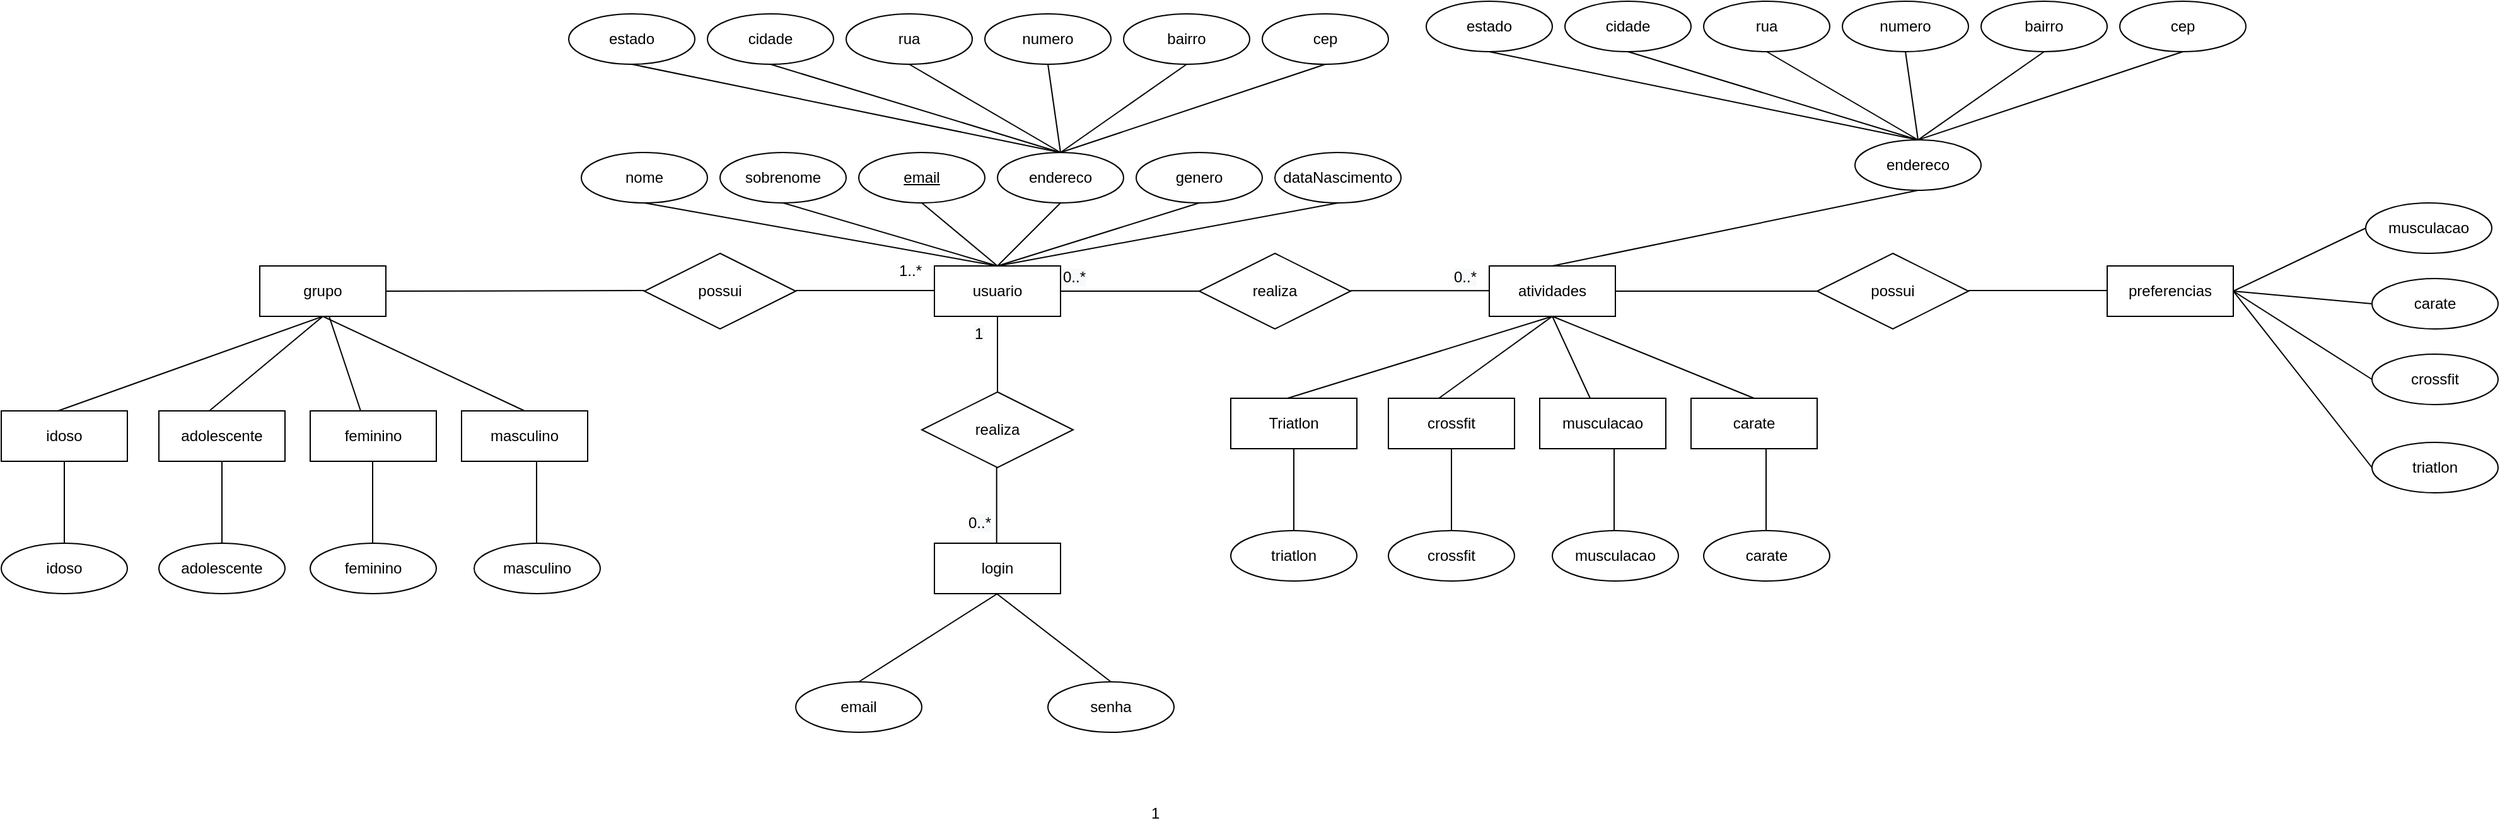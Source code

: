 <mxfile version="20.4.0" type="github">
  <diagram id="R2lEEEUBdFMjLlhIrx00" name="Page-1">
    <mxGraphModel dx="2272" dy="771" grid="1" gridSize="10" guides="1" tooltips="1" connect="1" arrows="1" fold="1" page="1" pageScale="1" pageWidth="850" pageHeight="1100" math="0" shadow="0" extFonts="Permanent Marker^https://fonts.googleapis.com/css?family=Permanent+Marker">
      <root>
        <mxCell id="0" />
        <mxCell id="1" parent="0" />
        <mxCell id="oBgnlFdQcoA53DmmKUFj-34" value="usuario" style="whiteSpace=wrap;html=1;align=center;" parent="1" vertex="1">
          <mxGeometry x="140" y="270" width="100" height="40" as="geometry" />
        </mxCell>
        <mxCell id="oBgnlFdQcoA53DmmKUFj-40" value="endereco" style="ellipse;whiteSpace=wrap;html=1;align=center;" parent="1" vertex="1">
          <mxGeometry x="190" y="180" width="100" height="40" as="geometry" />
        </mxCell>
        <mxCell id="oBgnlFdQcoA53DmmKUFj-41" value="genero" style="ellipse;whiteSpace=wrap;html=1;align=center;" parent="1" vertex="1">
          <mxGeometry x="300" y="180" width="100" height="40" as="geometry" />
        </mxCell>
        <mxCell id="oBgnlFdQcoA53DmmKUFj-43" value="dataNascimento" style="ellipse;whiteSpace=wrap;html=1;align=center;" parent="1" vertex="1">
          <mxGeometry x="410" y="180" width="100" height="40" as="geometry" />
        </mxCell>
        <mxCell id="oBgnlFdQcoA53DmmKUFj-44" value="nome" style="ellipse;whiteSpace=wrap;html=1;align=center;" parent="1" vertex="1">
          <mxGeometry x="-140" y="180" width="100" height="40" as="geometry" />
        </mxCell>
        <mxCell id="oBgnlFdQcoA53DmmKUFj-45" value="login" style="whiteSpace=wrap;html=1;align=center;" parent="1" vertex="1">
          <mxGeometry x="140" y="490" width="100" height="40" as="geometry" />
        </mxCell>
        <mxCell id="oBgnlFdQcoA53DmmKUFj-46" value="atividades" style="whiteSpace=wrap;html=1;align=center;" parent="1" vertex="1">
          <mxGeometry x="580" y="270" width="100" height="40" as="geometry" />
        </mxCell>
        <mxCell id="oBgnlFdQcoA53DmmKUFj-47" value="email" style="ellipse;whiteSpace=wrap;html=1;align=center;fontStyle=4;" parent="1" vertex="1">
          <mxGeometry x="80" y="180" width="100" height="40" as="geometry" />
        </mxCell>
        <mxCell id="oBgnlFdQcoA53DmmKUFj-48" value="&lt;span style=&quot;font-weight: normal;&quot;&gt;rua&lt;/span&gt;" style="ellipse;whiteSpace=wrap;html=1;align=center;fontStyle=1" parent="1" vertex="1">
          <mxGeometry x="70" y="70" width="100" height="40" as="geometry" />
        </mxCell>
        <mxCell id="oBgnlFdQcoA53DmmKUFj-49" value="cep" style="ellipse;whiteSpace=wrap;html=1;align=center;" parent="1" vertex="1">
          <mxGeometry x="400" y="70" width="100" height="40" as="geometry" />
        </mxCell>
        <mxCell id="oBgnlFdQcoA53DmmKUFj-50" value="bairro" style="ellipse;whiteSpace=wrap;html=1;align=center;" parent="1" vertex="1">
          <mxGeometry x="290" y="70" width="100" height="40" as="geometry" />
        </mxCell>
        <mxCell id="oBgnlFdQcoA53DmmKUFj-51" value="cidade" style="ellipse;whiteSpace=wrap;html=1;align=center;" parent="1" vertex="1">
          <mxGeometry x="-40" y="70" width="100" height="40" as="geometry" />
        </mxCell>
        <mxCell id="oBgnlFdQcoA53DmmKUFj-52" value="estado" style="ellipse;whiteSpace=wrap;html=1;align=center;" parent="1" vertex="1">
          <mxGeometry x="-150" y="70" width="100" height="40" as="geometry" />
        </mxCell>
        <mxCell id="oBgnlFdQcoA53DmmKUFj-53" value="numero" style="ellipse;whiteSpace=wrap;html=1;align=center;" parent="1" vertex="1">
          <mxGeometry x="180" y="70" width="100" height="40" as="geometry" />
        </mxCell>
        <mxCell id="oBgnlFdQcoA53DmmKUFj-54" value="sobrenome" style="ellipse;whiteSpace=wrap;html=1;align=center;" parent="1" vertex="1">
          <mxGeometry x="-30" y="180" width="100" height="40" as="geometry" />
        </mxCell>
        <mxCell id="oBgnlFdQcoA53DmmKUFj-55" value="" style="endArrow=none;html=1;rounded=0;entryX=0.5;entryY=1;entryDx=0;entryDy=0;" parent="1" target="oBgnlFdQcoA53DmmKUFj-49" edge="1">
          <mxGeometry width="50" height="50" relative="1" as="geometry">
            <mxPoint x="240" y="180" as="sourcePoint" />
            <mxPoint x="290" y="130" as="targetPoint" />
          </mxGeometry>
        </mxCell>
        <mxCell id="oBgnlFdQcoA53DmmKUFj-56" value="" style="endArrow=none;html=1;rounded=0;entryX=0.5;entryY=1;entryDx=0;entryDy=0;exitX=0.5;exitY=0;exitDx=0;exitDy=0;" parent="1" source="oBgnlFdQcoA53DmmKUFj-40" target="oBgnlFdQcoA53DmmKUFj-50" edge="1">
          <mxGeometry width="50" height="50" relative="1" as="geometry">
            <mxPoint x="250" y="180" as="sourcePoint" />
            <mxPoint x="310" y="110" as="targetPoint" />
          </mxGeometry>
        </mxCell>
        <mxCell id="oBgnlFdQcoA53DmmKUFj-57" value="" style="endArrow=none;html=1;rounded=0;entryX=0.5;entryY=1;entryDx=0;entryDy=0;" parent="1" target="oBgnlFdQcoA53DmmKUFj-53" edge="1">
          <mxGeometry width="50" height="50" relative="1" as="geometry">
            <mxPoint x="240" y="180" as="sourcePoint" />
            <mxPoint x="350" y="120" as="targetPoint" />
          </mxGeometry>
        </mxCell>
        <mxCell id="oBgnlFdQcoA53DmmKUFj-58" value="" style="endArrow=none;html=1;rounded=0;entryX=0.5;entryY=1;entryDx=0;entryDy=0;" parent="1" target="oBgnlFdQcoA53DmmKUFj-48" edge="1">
          <mxGeometry width="50" height="50" relative="1" as="geometry">
            <mxPoint x="240" y="180" as="sourcePoint" />
            <mxPoint x="240" y="120" as="targetPoint" />
          </mxGeometry>
        </mxCell>
        <mxCell id="oBgnlFdQcoA53DmmKUFj-59" value="" style="endArrow=none;html=1;rounded=0;entryX=0.5;entryY=1;entryDx=0;entryDy=0;" parent="1" target="oBgnlFdQcoA53DmmKUFj-51" edge="1">
          <mxGeometry width="50" height="50" relative="1" as="geometry">
            <mxPoint x="240" y="180" as="sourcePoint" />
            <mxPoint x="130" y="120" as="targetPoint" />
          </mxGeometry>
        </mxCell>
        <mxCell id="oBgnlFdQcoA53DmmKUFj-60" value="" style="endArrow=none;html=1;rounded=0;entryX=0.5;entryY=1;entryDx=0;entryDy=0;" parent="1" target="oBgnlFdQcoA53DmmKUFj-52" edge="1">
          <mxGeometry width="50" height="50" relative="1" as="geometry">
            <mxPoint x="240" y="180" as="sourcePoint" />
            <mxPoint x="20" y="120" as="targetPoint" />
          </mxGeometry>
        </mxCell>
        <mxCell id="oBgnlFdQcoA53DmmKUFj-61" value="" style="endArrow=none;html=1;rounded=0;entryX=0.5;entryY=1;entryDx=0;entryDy=0;exitX=0.5;exitY=0;exitDx=0;exitDy=0;" parent="1" source="oBgnlFdQcoA53DmmKUFj-34" target="oBgnlFdQcoA53DmmKUFj-47" edge="1">
          <mxGeometry width="50" height="50" relative="1" as="geometry">
            <mxPoint x="150" y="290" as="sourcePoint" />
            <mxPoint x="140" y="220" as="targetPoint" />
          </mxGeometry>
        </mxCell>
        <mxCell id="oBgnlFdQcoA53DmmKUFj-62" value="" style="endArrow=none;html=1;rounded=0;entryX=0.5;entryY=1;entryDx=0;entryDy=0;" parent="1" target="oBgnlFdQcoA53DmmKUFj-54" edge="1">
          <mxGeometry width="50" height="50" relative="1" as="geometry">
            <mxPoint x="190" y="270" as="sourcePoint" />
            <mxPoint x="140" y="230" as="targetPoint" />
          </mxGeometry>
        </mxCell>
        <mxCell id="oBgnlFdQcoA53DmmKUFj-63" value="" style="endArrow=none;html=1;rounded=0;entryX=0.5;entryY=1;entryDx=0;entryDy=0;exitX=0.5;exitY=0;exitDx=0;exitDy=0;" parent="1" source="oBgnlFdQcoA53DmmKUFj-34" target="oBgnlFdQcoA53DmmKUFj-44" edge="1">
          <mxGeometry width="50" height="50" relative="1" as="geometry">
            <mxPoint x="200" y="280" as="sourcePoint" />
            <mxPoint x="30" y="230" as="targetPoint" />
          </mxGeometry>
        </mxCell>
        <mxCell id="oBgnlFdQcoA53DmmKUFj-64" value="" style="endArrow=none;html=1;rounded=0;entryX=0.5;entryY=1;entryDx=0;entryDy=0;" parent="1" target="oBgnlFdQcoA53DmmKUFj-40" edge="1">
          <mxGeometry width="50" height="50" relative="1" as="geometry">
            <mxPoint x="190" y="270" as="sourcePoint" />
            <mxPoint x="40" y="240" as="targetPoint" />
          </mxGeometry>
        </mxCell>
        <mxCell id="oBgnlFdQcoA53DmmKUFj-65" value="" style="endArrow=none;html=1;rounded=0;entryX=0.5;entryY=1;entryDx=0;entryDy=0;" parent="1" target="oBgnlFdQcoA53DmmKUFj-41" edge="1">
          <mxGeometry width="50" height="50" relative="1" as="geometry">
            <mxPoint x="190" y="270" as="sourcePoint" />
            <mxPoint x="250" y="230" as="targetPoint" />
          </mxGeometry>
        </mxCell>
        <mxCell id="oBgnlFdQcoA53DmmKUFj-66" value="" style="endArrow=none;html=1;rounded=0;entryX=0.5;entryY=1;entryDx=0;entryDy=0;exitX=0.5;exitY=0;exitDx=0;exitDy=0;" parent="1" source="oBgnlFdQcoA53DmmKUFj-34" target="oBgnlFdQcoA53DmmKUFj-43" edge="1">
          <mxGeometry width="50" height="50" relative="1" as="geometry">
            <mxPoint x="200" y="280" as="sourcePoint" />
            <mxPoint x="360" y="230" as="targetPoint" />
          </mxGeometry>
        </mxCell>
        <mxCell id="oBgnlFdQcoA53DmmKUFj-67" value="realiza" style="shape=rhombus;perimeter=rhombusPerimeter;whiteSpace=wrap;html=1;align=center;" parent="1" vertex="1">
          <mxGeometry x="350" y="260" width="120" height="60" as="geometry" />
        </mxCell>
        <mxCell id="oBgnlFdQcoA53DmmKUFj-68" value="" style="endArrow=none;html=1;rounded=0;exitX=1;exitY=0.5;exitDx=0;exitDy=0;entryX=0;entryY=0.5;entryDx=0;entryDy=0;" parent="1" source="oBgnlFdQcoA53DmmKUFj-34" target="oBgnlFdQcoA53DmmKUFj-67" edge="1">
          <mxGeometry width="50" height="50" relative="1" as="geometry">
            <mxPoint x="260" y="280" as="sourcePoint" />
            <mxPoint x="310" y="230" as="targetPoint" />
          </mxGeometry>
        </mxCell>
        <mxCell id="oBgnlFdQcoA53DmmKUFj-69" value="" style="endArrow=none;html=1;rounded=0;exitX=1;exitY=0.5;exitDx=0;exitDy=0;entryX=0;entryY=0.5;entryDx=0;entryDy=0;" parent="1" edge="1">
          <mxGeometry width="50" height="50" relative="1" as="geometry">
            <mxPoint x="470" y="289.67" as="sourcePoint" />
            <mxPoint x="580" y="289.67" as="targetPoint" />
          </mxGeometry>
        </mxCell>
        <mxCell id="oBgnlFdQcoA53DmmKUFj-71" value="realiza" style="shape=rhombus;perimeter=rhombusPerimeter;whiteSpace=wrap;html=1;align=center;" parent="1" vertex="1">
          <mxGeometry x="130" y="370" width="120" height="60" as="geometry" />
        </mxCell>
        <mxCell id="oBgnlFdQcoA53DmmKUFj-72" value="" style="endArrow=none;html=1;rounded=0;exitX=0.5;exitY=0;exitDx=0;exitDy=0;entryX=0.5;entryY=1;entryDx=0;entryDy=0;" parent="1" source="oBgnlFdQcoA53DmmKUFj-71" target="oBgnlFdQcoA53DmmKUFj-34" edge="1">
          <mxGeometry width="50" height="50" relative="1" as="geometry">
            <mxPoint x="250" y="300" as="sourcePoint" />
            <mxPoint x="360" y="300" as="targetPoint" />
          </mxGeometry>
        </mxCell>
        <mxCell id="oBgnlFdQcoA53DmmKUFj-73" value="" style="endArrow=none;html=1;rounded=0;exitX=0.5;exitY=0;exitDx=0;exitDy=0;entryX=0.5;entryY=1;entryDx=0;entryDy=0;" parent="1" edge="1">
          <mxGeometry width="50" height="50" relative="1" as="geometry">
            <mxPoint x="189.33" y="490" as="sourcePoint" />
            <mxPoint x="189.33" y="430" as="targetPoint" />
          </mxGeometry>
        </mxCell>
        <mxCell id="oBgnlFdQcoA53DmmKUFj-82" value="endereco" style="ellipse;whiteSpace=wrap;html=1;align=center;" parent="1" vertex="1">
          <mxGeometry x="870" y="170" width="100" height="40" as="geometry" />
        </mxCell>
        <mxCell id="oBgnlFdQcoA53DmmKUFj-83" value="&lt;span style=&quot;font-weight: normal;&quot;&gt;rua&lt;/span&gt;" style="ellipse;whiteSpace=wrap;html=1;align=center;fontStyle=1" parent="1" vertex="1">
          <mxGeometry x="750" y="60" width="100" height="40" as="geometry" />
        </mxCell>
        <mxCell id="oBgnlFdQcoA53DmmKUFj-84" value="cep" style="ellipse;whiteSpace=wrap;html=1;align=center;" parent="1" vertex="1">
          <mxGeometry x="1080" y="60" width="100" height="40" as="geometry" />
        </mxCell>
        <mxCell id="oBgnlFdQcoA53DmmKUFj-85" value="bairro" style="ellipse;whiteSpace=wrap;html=1;align=center;" parent="1" vertex="1">
          <mxGeometry x="970" y="60" width="100" height="40" as="geometry" />
        </mxCell>
        <mxCell id="oBgnlFdQcoA53DmmKUFj-86" value="cidade" style="ellipse;whiteSpace=wrap;html=1;align=center;" parent="1" vertex="1">
          <mxGeometry x="640" y="60" width="100" height="40" as="geometry" />
        </mxCell>
        <mxCell id="oBgnlFdQcoA53DmmKUFj-87" value="estado" style="ellipse;whiteSpace=wrap;html=1;align=center;" parent="1" vertex="1">
          <mxGeometry x="530" y="60" width="100" height="40" as="geometry" />
        </mxCell>
        <mxCell id="oBgnlFdQcoA53DmmKUFj-88" value="numero" style="ellipse;whiteSpace=wrap;html=1;align=center;" parent="1" vertex="1">
          <mxGeometry x="860" y="60" width="100" height="40" as="geometry" />
        </mxCell>
        <mxCell id="oBgnlFdQcoA53DmmKUFj-89" value="" style="endArrow=none;html=1;rounded=0;entryX=0.5;entryY=1;entryDx=0;entryDy=0;" parent="1" target="oBgnlFdQcoA53DmmKUFj-84" edge="1">
          <mxGeometry width="50" height="50" relative="1" as="geometry">
            <mxPoint x="920" y="170" as="sourcePoint" />
            <mxPoint x="970" y="120" as="targetPoint" />
          </mxGeometry>
        </mxCell>
        <mxCell id="oBgnlFdQcoA53DmmKUFj-90" value="" style="endArrow=none;html=1;rounded=0;entryX=0.5;entryY=1;entryDx=0;entryDy=0;exitX=0.5;exitY=0;exitDx=0;exitDy=0;" parent="1" source="oBgnlFdQcoA53DmmKUFj-82" target="oBgnlFdQcoA53DmmKUFj-85" edge="1">
          <mxGeometry width="50" height="50" relative="1" as="geometry">
            <mxPoint x="930" y="170" as="sourcePoint" />
            <mxPoint x="990" y="100" as="targetPoint" />
          </mxGeometry>
        </mxCell>
        <mxCell id="oBgnlFdQcoA53DmmKUFj-91" value="" style="endArrow=none;html=1;rounded=0;entryX=0.5;entryY=1;entryDx=0;entryDy=0;" parent="1" target="oBgnlFdQcoA53DmmKUFj-88" edge="1">
          <mxGeometry width="50" height="50" relative="1" as="geometry">
            <mxPoint x="920" y="170" as="sourcePoint" />
            <mxPoint x="1030" y="110" as="targetPoint" />
          </mxGeometry>
        </mxCell>
        <mxCell id="oBgnlFdQcoA53DmmKUFj-92" value="" style="endArrow=none;html=1;rounded=0;entryX=0.5;entryY=1;entryDx=0;entryDy=0;" parent="1" target="oBgnlFdQcoA53DmmKUFj-83" edge="1">
          <mxGeometry width="50" height="50" relative="1" as="geometry">
            <mxPoint x="920" y="170" as="sourcePoint" />
            <mxPoint x="920" y="110" as="targetPoint" />
          </mxGeometry>
        </mxCell>
        <mxCell id="oBgnlFdQcoA53DmmKUFj-93" value="" style="endArrow=none;html=1;rounded=0;entryX=0.5;entryY=1;entryDx=0;entryDy=0;" parent="1" target="oBgnlFdQcoA53DmmKUFj-86" edge="1">
          <mxGeometry width="50" height="50" relative="1" as="geometry">
            <mxPoint x="920" y="170" as="sourcePoint" />
            <mxPoint x="810" y="110" as="targetPoint" />
          </mxGeometry>
        </mxCell>
        <mxCell id="oBgnlFdQcoA53DmmKUFj-94" value="" style="endArrow=none;html=1;rounded=0;entryX=0.5;entryY=1;entryDx=0;entryDy=0;" parent="1" target="oBgnlFdQcoA53DmmKUFj-87" edge="1">
          <mxGeometry width="50" height="50" relative="1" as="geometry">
            <mxPoint x="920" y="170" as="sourcePoint" />
            <mxPoint x="700" y="110" as="targetPoint" />
          </mxGeometry>
        </mxCell>
        <mxCell id="oBgnlFdQcoA53DmmKUFj-95" value="" style="endArrow=none;html=1;rounded=0;entryX=0.5;entryY=1;entryDx=0;entryDy=0;exitX=0.5;exitY=0;exitDx=0;exitDy=0;" parent="1" source="oBgnlFdQcoA53DmmKUFj-46" target="oBgnlFdQcoA53DmmKUFj-82" edge="1">
          <mxGeometry width="50" height="50" relative="1" as="geometry">
            <mxPoint x="870" y="260" as="sourcePoint" />
            <mxPoint x="720" y="230" as="targetPoint" />
          </mxGeometry>
        </mxCell>
        <mxCell id="oBgnlFdQcoA53DmmKUFj-96" value="possui" style="shape=rhombus;perimeter=rhombusPerimeter;whiteSpace=wrap;html=1;align=center;" parent="1" vertex="1">
          <mxGeometry x="840" y="260" width="120" height="60" as="geometry" />
        </mxCell>
        <mxCell id="oBgnlFdQcoA53DmmKUFj-98" value="preferencias" style="whiteSpace=wrap;html=1;align=center;" parent="1" vertex="1">
          <mxGeometry x="1070" y="270" width="100" height="40" as="geometry" />
        </mxCell>
        <mxCell id="oBgnlFdQcoA53DmmKUFj-99" value="" style="endArrow=none;html=1;rounded=0;exitX=1;exitY=0.5;exitDx=0;exitDy=0;entryX=0;entryY=0.5;entryDx=0;entryDy=0;" parent="1" edge="1">
          <mxGeometry width="50" height="50" relative="1" as="geometry">
            <mxPoint x="960" y="289.5" as="sourcePoint" />
            <mxPoint x="1070" y="289.5" as="targetPoint" />
          </mxGeometry>
        </mxCell>
        <mxCell id="oBgnlFdQcoA53DmmKUFj-102" value="1" style="resizable=0;align=left;verticalAlign=bottom;labelBackgroundColor=none;fontSize=12;direction=south;" parent="1" connectable="0" vertex="1">
          <mxGeometry x="310" y="720" as="geometry">
            <mxPoint y="-7" as="offset" />
          </mxGeometry>
        </mxCell>
        <mxCell id="oBgnlFdQcoA53DmmKUFj-105" value="1..*" style="text;whiteSpace=wrap;html=1;" parent="1" vertex="1">
          <mxGeometry x="110" y="260" width="50" height="40" as="geometry" />
        </mxCell>
        <mxCell id="oBgnlFdQcoA53DmmKUFj-109" value="" style="endArrow=none;html=1;rounded=0;exitX=0.5;exitY=0;exitDx=0;exitDy=0;" parent="1" edge="1">
          <mxGeometry width="50" height="50" relative="1" as="geometry">
            <mxPoint x="660" y="375" as="sourcePoint" />
            <mxPoint x="630" y="310" as="targetPoint" />
          </mxGeometry>
        </mxCell>
        <mxCell id="oBgnlFdQcoA53DmmKUFj-110" value="" style="endArrow=none;html=1;rounded=0;entryX=0.5;entryY=1;entryDx=0;entryDy=0;exitX=0.5;exitY=0;exitDx=0;exitDy=0;" parent="1" target="oBgnlFdQcoA53DmmKUFj-46" edge="1">
          <mxGeometry width="50" height="50" relative="1" as="geometry">
            <mxPoint x="540" y="375" as="sourcePoint" />
            <mxPoint x="663.3" y="427.68" as="targetPoint" />
          </mxGeometry>
        </mxCell>
        <mxCell id="oBgnlFdQcoA53DmmKUFj-111" value="" style="endArrow=none;html=1;rounded=0;entryX=0.5;entryY=0;entryDx=0;entryDy=0;exitX=0.5;exitY=1;exitDx=0;exitDy=0;" parent="1" edge="1" source="oBgnlFdQcoA53DmmKUFj-46">
          <mxGeometry width="50" height="50" relative="1" as="geometry">
            <mxPoint x="550" y="455" as="sourcePoint" />
            <mxPoint x="420" y="375" as="targetPoint" />
          </mxGeometry>
        </mxCell>
        <mxCell id="oBgnlFdQcoA53DmmKUFj-112" value="email" style="ellipse;whiteSpace=wrap;html=1;align=center;" parent="1" vertex="1">
          <mxGeometry x="30" y="600" width="100" height="40" as="geometry" />
        </mxCell>
        <mxCell id="oBgnlFdQcoA53DmmKUFj-114" value="senha" style="ellipse;whiteSpace=wrap;html=1;align=center;" parent="1" vertex="1">
          <mxGeometry x="230" y="600" width="100" height="40" as="geometry" />
        </mxCell>
        <mxCell id="oBgnlFdQcoA53DmmKUFj-115" value="" style="endArrow=none;html=1;rounded=0;exitX=0.5;exitY=0;exitDx=0;exitDy=0;entryX=0.5;entryY=1;entryDx=0;entryDy=0;" parent="1" source="oBgnlFdQcoA53DmmKUFj-114" edge="1">
          <mxGeometry width="50" height="50" relative="1" as="geometry">
            <mxPoint x="189.33" y="590" as="sourcePoint" />
            <mxPoint x="189.33" y="530" as="targetPoint" />
          </mxGeometry>
        </mxCell>
        <mxCell id="oBgnlFdQcoA53DmmKUFj-117" value="" style="endArrow=none;html=1;rounded=0;exitX=0.5;exitY=0;exitDx=0;exitDy=0;entryX=0.5;entryY=1;entryDx=0;entryDy=0;" parent="1" source="oBgnlFdQcoA53DmmKUFj-112" target="oBgnlFdQcoA53DmmKUFj-45" edge="1">
          <mxGeometry width="50" height="50" relative="1" as="geometry">
            <mxPoint x="200" y="610" as="sourcePoint" />
            <mxPoint x="199.33" y="540" as="targetPoint" />
          </mxGeometry>
        </mxCell>
        <mxCell id="oBgnlFdQcoA53DmmKUFj-118" value="&lt;span style=&quot;color: rgb(0, 0, 0); font-family: Helvetica; font-size: 12px; font-style: normal; font-variant-ligatures: normal; font-variant-caps: normal; font-weight: 400; letter-spacing: normal; orphans: 2; text-align: left; text-indent: 0px; text-transform: none; widows: 2; word-spacing: 0px; -webkit-text-stroke-width: 0px; background-color: rgb(248, 249, 250); text-decoration-thickness: initial; text-decoration-style: initial; text-decoration-color: initial; float: none; display: inline !important;&quot;&gt;1&lt;/span&gt;" style="text;whiteSpace=wrap;html=1;" parent="1" vertex="1">
          <mxGeometry x="170" y="310" width="10" height="40" as="geometry" />
        </mxCell>
        <mxCell id="oBgnlFdQcoA53DmmKUFj-119" value="&lt;span style=&quot;color: rgb(0, 0, 0); font-family: Helvetica; font-size: 12px; font-style: normal; font-variant-ligatures: normal; font-variant-caps: normal; font-weight: 400; letter-spacing: normal; orphans: 2; text-align: left; text-indent: 0px; text-transform: none; widows: 2; word-spacing: 0px; -webkit-text-stroke-width: 0px; background-color: rgb(248, 249, 250); text-decoration-thickness: initial; text-decoration-style: initial; text-decoration-color: initial; float: none; display: inline !important;&quot;&gt;0..*&lt;/span&gt;" style="text;whiteSpace=wrap;html=1;" parent="1" vertex="1">
          <mxGeometry x="165" y="460" width="20" height="30" as="geometry" />
        </mxCell>
        <mxCell id="oBgnlFdQcoA53DmmKUFj-120" value="&lt;span style=&quot;color: rgb(0, 0, 0); font-family: Helvetica; font-size: 12px; font-style: normal; font-variant-ligatures: normal; font-variant-caps: normal; font-weight: 400; letter-spacing: normal; orphans: 2; text-align: left; text-indent: 0px; text-transform: none; widows: 2; word-spacing: 0px; -webkit-text-stroke-width: 0px; background-color: rgb(248, 249, 250); text-decoration-thickness: initial; text-decoration-style: initial; text-decoration-color: initial; float: none; display: inline !important;&quot;&gt;0..*&lt;/span&gt;" style="text;whiteSpace=wrap;html=1;" parent="1" vertex="1">
          <mxGeometry x="240" y="265" width="20" height="30" as="geometry" />
        </mxCell>
        <mxCell id="oBgnlFdQcoA53DmmKUFj-121" value="&lt;span style=&quot;color: rgb(0, 0, 0); font-family: Helvetica; font-size: 12px; font-style: normal; font-variant-ligatures: normal; font-variant-caps: normal; font-weight: 400; letter-spacing: normal; orphans: 2; text-align: left; text-indent: 0px; text-transform: none; widows: 2; word-spacing: 0px; -webkit-text-stroke-width: 0px; background-color: rgb(248, 249, 250); text-decoration-thickness: initial; text-decoration-style: initial; text-decoration-color: initial; float: none; display: inline !important;&quot;&gt;0..*&lt;/span&gt;" style="text;whiteSpace=wrap;html=1;" parent="1" vertex="1">
          <mxGeometry x="550" y="265" width="20" height="30" as="geometry" />
        </mxCell>
        <mxCell id="l6l6b_kaWKmFamuyR5RO-2" value="" style="endArrow=none;html=1;rounded=0;exitX=1;exitY=0.5;exitDx=0;exitDy=0;entryX=0;entryY=0.5;entryDx=0;entryDy=0;" edge="1" parent="1" source="oBgnlFdQcoA53DmmKUFj-46" target="oBgnlFdQcoA53DmmKUFj-96">
          <mxGeometry width="50" height="50" relative="1" as="geometry">
            <mxPoint x="510" y="420" as="sourcePoint" />
            <mxPoint x="800" y="290" as="targetPoint" />
          </mxGeometry>
        </mxCell>
        <mxCell id="l6l6b_kaWKmFamuyR5RO-5" value="Triatlon" style="whiteSpace=wrap;html=1;align=center;" vertex="1" parent="1">
          <mxGeometry x="375" y="375" width="100" height="40" as="geometry" />
        </mxCell>
        <mxCell id="l6l6b_kaWKmFamuyR5RO-8" value="crossfit" style="whiteSpace=wrap;html=1;align=center;" vertex="1" parent="1">
          <mxGeometry x="500" y="375" width="100" height="40" as="geometry" />
        </mxCell>
        <mxCell id="l6l6b_kaWKmFamuyR5RO-9" value="musculacao" style="whiteSpace=wrap;html=1;align=center;" vertex="1" parent="1">
          <mxGeometry x="620" y="375" width="100" height="40" as="geometry" />
        </mxCell>
        <mxCell id="l6l6b_kaWKmFamuyR5RO-10" value="triatlon" style="ellipse;whiteSpace=wrap;html=1;align=center;" vertex="1" parent="1">
          <mxGeometry x="375" y="480" width="100" height="40" as="geometry" />
        </mxCell>
        <mxCell id="l6l6b_kaWKmFamuyR5RO-11" value="crossfit" style="ellipse;whiteSpace=wrap;html=1;align=center;" vertex="1" parent="1">
          <mxGeometry x="500" y="480" width="100" height="40" as="geometry" />
        </mxCell>
        <mxCell id="l6l6b_kaWKmFamuyR5RO-12" value="musculacao" style="ellipse;whiteSpace=wrap;html=1;align=center;" vertex="1" parent="1">
          <mxGeometry x="630" y="480" width="100" height="40" as="geometry" />
        </mxCell>
        <mxCell id="l6l6b_kaWKmFamuyR5RO-13" value="" style="endArrow=none;html=1;rounded=0;entryX=0.5;entryY=0;entryDx=0;entryDy=0;exitX=0.5;exitY=1;exitDx=0;exitDy=0;" edge="1" parent="1" source="l6l6b_kaWKmFamuyR5RO-5" target="l6l6b_kaWKmFamuyR5RO-10">
          <mxGeometry width="50" height="50" relative="1" as="geometry">
            <mxPoint x="640" y="320" as="sourcePoint" />
            <mxPoint x="430" y="385" as="targetPoint" />
          </mxGeometry>
        </mxCell>
        <mxCell id="l6l6b_kaWKmFamuyR5RO-14" value="carate" style="whiteSpace=wrap;html=1;align=center;" vertex="1" parent="1">
          <mxGeometry x="740" y="375" width="100" height="40" as="geometry" />
        </mxCell>
        <mxCell id="l6l6b_kaWKmFamuyR5RO-16" value="" style="endArrow=none;html=1;rounded=0;exitX=0.5;exitY=0;exitDx=0;exitDy=0;entryX=0.5;entryY=1;entryDx=0;entryDy=0;" edge="1" parent="1" source="l6l6b_kaWKmFamuyR5RO-14" target="oBgnlFdQcoA53DmmKUFj-46">
          <mxGeometry width="50" height="50" relative="1" as="geometry">
            <mxPoint x="670" y="385" as="sourcePoint" />
            <mxPoint x="640" y="320" as="targetPoint" />
          </mxGeometry>
        </mxCell>
        <mxCell id="l6l6b_kaWKmFamuyR5RO-17" value="carate" style="ellipse;whiteSpace=wrap;html=1;align=center;" vertex="1" parent="1">
          <mxGeometry x="750" y="480" width="100" height="40" as="geometry" />
        </mxCell>
        <mxCell id="l6l6b_kaWKmFamuyR5RO-18" value="" style="endArrow=none;html=1;rounded=0;entryX=0.5;entryY=0;entryDx=0;entryDy=0;exitX=0.5;exitY=1;exitDx=0;exitDy=0;" edge="1" parent="1">
          <mxGeometry width="50" height="50" relative="1" as="geometry">
            <mxPoint x="550" y="415" as="sourcePoint" />
            <mxPoint x="550" y="480" as="targetPoint" />
          </mxGeometry>
        </mxCell>
        <mxCell id="l6l6b_kaWKmFamuyR5RO-19" value="" style="endArrow=none;html=1;rounded=0;entryX=0.5;entryY=0;entryDx=0;entryDy=0;exitX=0.5;exitY=1;exitDx=0;exitDy=0;" edge="1" parent="1">
          <mxGeometry width="50" height="50" relative="1" as="geometry">
            <mxPoint x="679" y="415" as="sourcePoint" />
            <mxPoint x="679" y="480" as="targetPoint" />
          </mxGeometry>
        </mxCell>
        <mxCell id="l6l6b_kaWKmFamuyR5RO-20" value="" style="endArrow=none;html=1;rounded=0;entryX=0.5;entryY=0;entryDx=0;entryDy=0;exitX=0.5;exitY=1;exitDx=0;exitDy=0;" edge="1" parent="1">
          <mxGeometry width="50" height="50" relative="1" as="geometry">
            <mxPoint x="799.5" y="415" as="sourcePoint" />
            <mxPoint x="799.5" y="480" as="targetPoint" />
          </mxGeometry>
        </mxCell>
        <mxCell id="l6l6b_kaWKmFamuyR5RO-21" value="possui" style="shape=rhombus;perimeter=rhombusPerimeter;whiteSpace=wrap;html=1;align=center;" vertex="1" parent="1">
          <mxGeometry x="-90" y="260" width="120" height="60" as="geometry" />
        </mxCell>
        <mxCell id="l6l6b_kaWKmFamuyR5RO-23" value="" style="endArrow=none;html=1;rounded=0;exitX=1;exitY=0.5;exitDx=0;exitDy=0;entryX=0;entryY=0.5;entryDx=0;entryDy=0;" edge="1" parent="1">
          <mxGeometry width="50" height="50" relative="1" as="geometry">
            <mxPoint x="30" y="289.5" as="sourcePoint" />
            <mxPoint x="140" y="289.5" as="targetPoint" />
          </mxGeometry>
        </mxCell>
        <mxCell id="l6l6b_kaWKmFamuyR5RO-26" value="grupo" style="whiteSpace=wrap;html=1;align=center;" vertex="1" parent="1">
          <mxGeometry x="-395" y="270" width="100" height="40" as="geometry" />
        </mxCell>
        <mxCell id="l6l6b_kaWKmFamuyR5RO-27" value="" style="endArrow=none;html=1;rounded=0;exitX=0.5;exitY=0;exitDx=0;exitDy=0;" edge="1" parent="1">
          <mxGeometry width="50" height="50" relative="1" as="geometry">
            <mxPoint x="-315" y="385" as="sourcePoint" />
            <mxPoint x="-340" y="310" as="targetPoint" />
          </mxGeometry>
        </mxCell>
        <mxCell id="l6l6b_kaWKmFamuyR5RO-28" value="" style="endArrow=none;html=1;rounded=0;entryX=0.5;entryY=1;entryDx=0;entryDy=0;exitX=0.5;exitY=0;exitDx=0;exitDy=0;" edge="1" parent="1" target="l6l6b_kaWKmFamuyR5RO-26">
          <mxGeometry width="50" height="50" relative="1" as="geometry">
            <mxPoint x="-435" y="385" as="sourcePoint" />
            <mxPoint x="-311.7" y="437.68" as="targetPoint" />
          </mxGeometry>
        </mxCell>
        <mxCell id="l6l6b_kaWKmFamuyR5RO-29" value="" style="endArrow=none;html=1;rounded=0;entryX=0.5;entryY=0;entryDx=0;entryDy=0;exitX=0.5;exitY=1;exitDx=0;exitDy=0;" edge="1" parent="1" source="l6l6b_kaWKmFamuyR5RO-26">
          <mxGeometry width="50" height="50" relative="1" as="geometry">
            <mxPoint x="-425" y="465" as="sourcePoint" />
            <mxPoint x="-555" y="385" as="targetPoint" />
          </mxGeometry>
        </mxCell>
        <mxCell id="l6l6b_kaWKmFamuyR5RO-30" value="idoso" style="whiteSpace=wrap;html=1;align=center;" vertex="1" parent="1">
          <mxGeometry x="-600" y="385" width="100" height="40" as="geometry" />
        </mxCell>
        <mxCell id="l6l6b_kaWKmFamuyR5RO-31" value="adolescente" style="whiteSpace=wrap;html=1;align=center;" vertex="1" parent="1">
          <mxGeometry x="-475" y="385" width="100" height="40" as="geometry" />
        </mxCell>
        <mxCell id="l6l6b_kaWKmFamuyR5RO-32" value="feminino" style="whiteSpace=wrap;html=1;align=center;" vertex="1" parent="1">
          <mxGeometry x="-355" y="385" width="100" height="40" as="geometry" />
        </mxCell>
        <mxCell id="l6l6b_kaWKmFamuyR5RO-33" value="idoso" style="ellipse;whiteSpace=wrap;html=1;align=center;" vertex="1" parent="1">
          <mxGeometry x="-600" y="490" width="100" height="40" as="geometry" />
        </mxCell>
        <mxCell id="l6l6b_kaWKmFamuyR5RO-34" value="adolescente" style="ellipse;whiteSpace=wrap;html=1;align=center;" vertex="1" parent="1">
          <mxGeometry x="-475" y="490" width="100" height="40" as="geometry" />
        </mxCell>
        <mxCell id="l6l6b_kaWKmFamuyR5RO-35" value="feminino" style="ellipse;whiteSpace=wrap;html=1;align=center;" vertex="1" parent="1">
          <mxGeometry x="-355" y="490" width="100" height="40" as="geometry" />
        </mxCell>
        <mxCell id="l6l6b_kaWKmFamuyR5RO-36" value="" style="endArrow=none;html=1;rounded=0;entryX=0.5;entryY=0;entryDx=0;entryDy=0;exitX=0.5;exitY=1;exitDx=0;exitDy=0;" edge="1" parent="1" source="l6l6b_kaWKmFamuyR5RO-30" target="l6l6b_kaWKmFamuyR5RO-33">
          <mxGeometry width="50" height="50" relative="1" as="geometry">
            <mxPoint x="-335" y="330" as="sourcePoint" />
            <mxPoint x="-545" y="395" as="targetPoint" />
          </mxGeometry>
        </mxCell>
        <mxCell id="l6l6b_kaWKmFamuyR5RO-37" value="masculino" style="whiteSpace=wrap;html=1;align=center;" vertex="1" parent="1">
          <mxGeometry x="-235" y="385" width="100" height="40" as="geometry" />
        </mxCell>
        <mxCell id="l6l6b_kaWKmFamuyR5RO-38" value="" style="endArrow=none;html=1;rounded=0;exitX=0.5;exitY=0;exitDx=0;exitDy=0;entryX=0.5;entryY=1;entryDx=0;entryDy=0;" edge="1" parent="1" source="l6l6b_kaWKmFamuyR5RO-37" target="l6l6b_kaWKmFamuyR5RO-26">
          <mxGeometry width="50" height="50" relative="1" as="geometry">
            <mxPoint x="-305" y="395" as="sourcePoint" />
            <mxPoint x="-335" y="330" as="targetPoint" />
          </mxGeometry>
        </mxCell>
        <mxCell id="l6l6b_kaWKmFamuyR5RO-39" value="masculino" style="ellipse;whiteSpace=wrap;html=1;align=center;" vertex="1" parent="1">
          <mxGeometry x="-225" y="490" width="100" height="40" as="geometry" />
        </mxCell>
        <mxCell id="l6l6b_kaWKmFamuyR5RO-40" value="" style="endArrow=none;html=1;rounded=0;entryX=0.5;entryY=0;entryDx=0;entryDy=0;exitX=0.5;exitY=1;exitDx=0;exitDy=0;" edge="1" parent="1">
          <mxGeometry width="50" height="50" relative="1" as="geometry">
            <mxPoint x="-425" y="425" as="sourcePoint" />
            <mxPoint x="-425" y="490" as="targetPoint" />
          </mxGeometry>
        </mxCell>
        <mxCell id="l6l6b_kaWKmFamuyR5RO-41" value="" style="endArrow=none;html=1;rounded=0;entryX=0.5;entryY=0;entryDx=0;entryDy=0;exitX=0.5;exitY=1;exitDx=0;exitDy=0;" edge="1" parent="1">
          <mxGeometry width="50" height="50" relative="1" as="geometry">
            <mxPoint x="-305.5" y="425" as="sourcePoint" />
            <mxPoint x="-305.5" y="490" as="targetPoint" />
          </mxGeometry>
        </mxCell>
        <mxCell id="l6l6b_kaWKmFamuyR5RO-42" value="" style="endArrow=none;html=1;rounded=0;entryX=0.5;entryY=0;entryDx=0;entryDy=0;exitX=0.5;exitY=1;exitDx=0;exitDy=0;" edge="1" parent="1">
          <mxGeometry width="50" height="50" relative="1" as="geometry">
            <mxPoint x="-175.5" y="425" as="sourcePoint" />
            <mxPoint x="-175.5" y="490" as="targetPoint" />
          </mxGeometry>
        </mxCell>
        <mxCell id="l6l6b_kaWKmFamuyR5RO-43" value="" style="endArrow=none;html=1;rounded=0;exitX=1;exitY=0.5;exitDx=0;exitDy=0;entryX=0;entryY=0.5;entryDx=0;entryDy=0;" edge="1" parent="1" source="l6l6b_kaWKmFamuyR5RO-26">
          <mxGeometry width="50" height="50" relative="1" as="geometry">
            <mxPoint x="-200" y="289.5" as="sourcePoint" />
            <mxPoint x="-90" y="289.5" as="targetPoint" />
          </mxGeometry>
        </mxCell>
        <mxCell id="l6l6b_kaWKmFamuyR5RO-44" value="musculacao" style="ellipse;whiteSpace=wrap;html=1;align=center;" vertex="1" parent="1">
          <mxGeometry x="1275" y="220" width="100" height="40" as="geometry" />
        </mxCell>
        <mxCell id="l6l6b_kaWKmFamuyR5RO-46" value="carate" style="ellipse;whiteSpace=wrap;html=1;align=center;" vertex="1" parent="1">
          <mxGeometry x="1280" y="280" width="100" height="40" as="geometry" />
        </mxCell>
        <mxCell id="l6l6b_kaWKmFamuyR5RO-47" value="crossfit" style="ellipse;whiteSpace=wrap;html=1;align=center;" vertex="1" parent="1">
          <mxGeometry x="1280" y="340" width="100" height="40" as="geometry" />
        </mxCell>
        <mxCell id="l6l6b_kaWKmFamuyR5RO-48" value="triatlon" style="ellipse;whiteSpace=wrap;html=1;align=center;" vertex="1" parent="1">
          <mxGeometry x="1280" y="410" width="100" height="40" as="geometry" />
        </mxCell>
        <mxCell id="l6l6b_kaWKmFamuyR5RO-49" value="" style="endArrow=none;html=1;rounded=0;entryX=0;entryY=0.5;entryDx=0;entryDy=0;exitX=1;exitY=0.5;exitDx=0;exitDy=0;" edge="1" parent="1" source="oBgnlFdQcoA53DmmKUFj-98" target="l6l6b_kaWKmFamuyR5RO-44">
          <mxGeometry width="50" height="50" relative="1" as="geometry">
            <mxPoint x="809.5" y="425" as="sourcePoint" />
            <mxPoint x="809.5" y="490" as="targetPoint" />
          </mxGeometry>
        </mxCell>
        <mxCell id="l6l6b_kaWKmFamuyR5RO-50" value="" style="endArrow=none;html=1;rounded=0;entryX=0;entryY=0.5;entryDx=0;entryDy=0;exitX=1;exitY=0.5;exitDx=0;exitDy=0;" edge="1" parent="1" source="oBgnlFdQcoA53DmmKUFj-98" target="l6l6b_kaWKmFamuyR5RO-46">
          <mxGeometry width="50" height="50" relative="1" as="geometry">
            <mxPoint x="819.5" y="435" as="sourcePoint" />
            <mxPoint x="819.5" y="500" as="targetPoint" />
          </mxGeometry>
        </mxCell>
        <mxCell id="l6l6b_kaWKmFamuyR5RO-51" value="" style="endArrow=none;html=1;rounded=0;entryX=0;entryY=0.5;entryDx=0;entryDy=0;" edge="1" parent="1" target="l6l6b_kaWKmFamuyR5RO-47">
          <mxGeometry width="50" height="50" relative="1" as="geometry">
            <mxPoint x="1170" y="290" as="sourcePoint" />
            <mxPoint x="1290" y="310" as="targetPoint" />
          </mxGeometry>
        </mxCell>
        <mxCell id="l6l6b_kaWKmFamuyR5RO-52" value="" style="endArrow=none;html=1;rounded=0;exitX=1;exitY=0.5;exitDx=0;exitDy=0;entryX=0;entryY=0.5;entryDx=0;entryDy=0;" edge="1" parent="1" source="oBgnlFdQcoA53DmmKUFj-98" target="l6l6b_kaWKmFamuyR5RO-48">
          <mxGeometry width="50" height="50" relative="1" as="geometry">
            <mxPoint x="1190" y="310" as="sourcePoint" />
            <mxPoint x="1270" y="430" as="targetPoint" />
          </mxGeometry>
        </mxCell>
      </root>
    </mxGraphModel>
  </diagram>
</mxfile>
